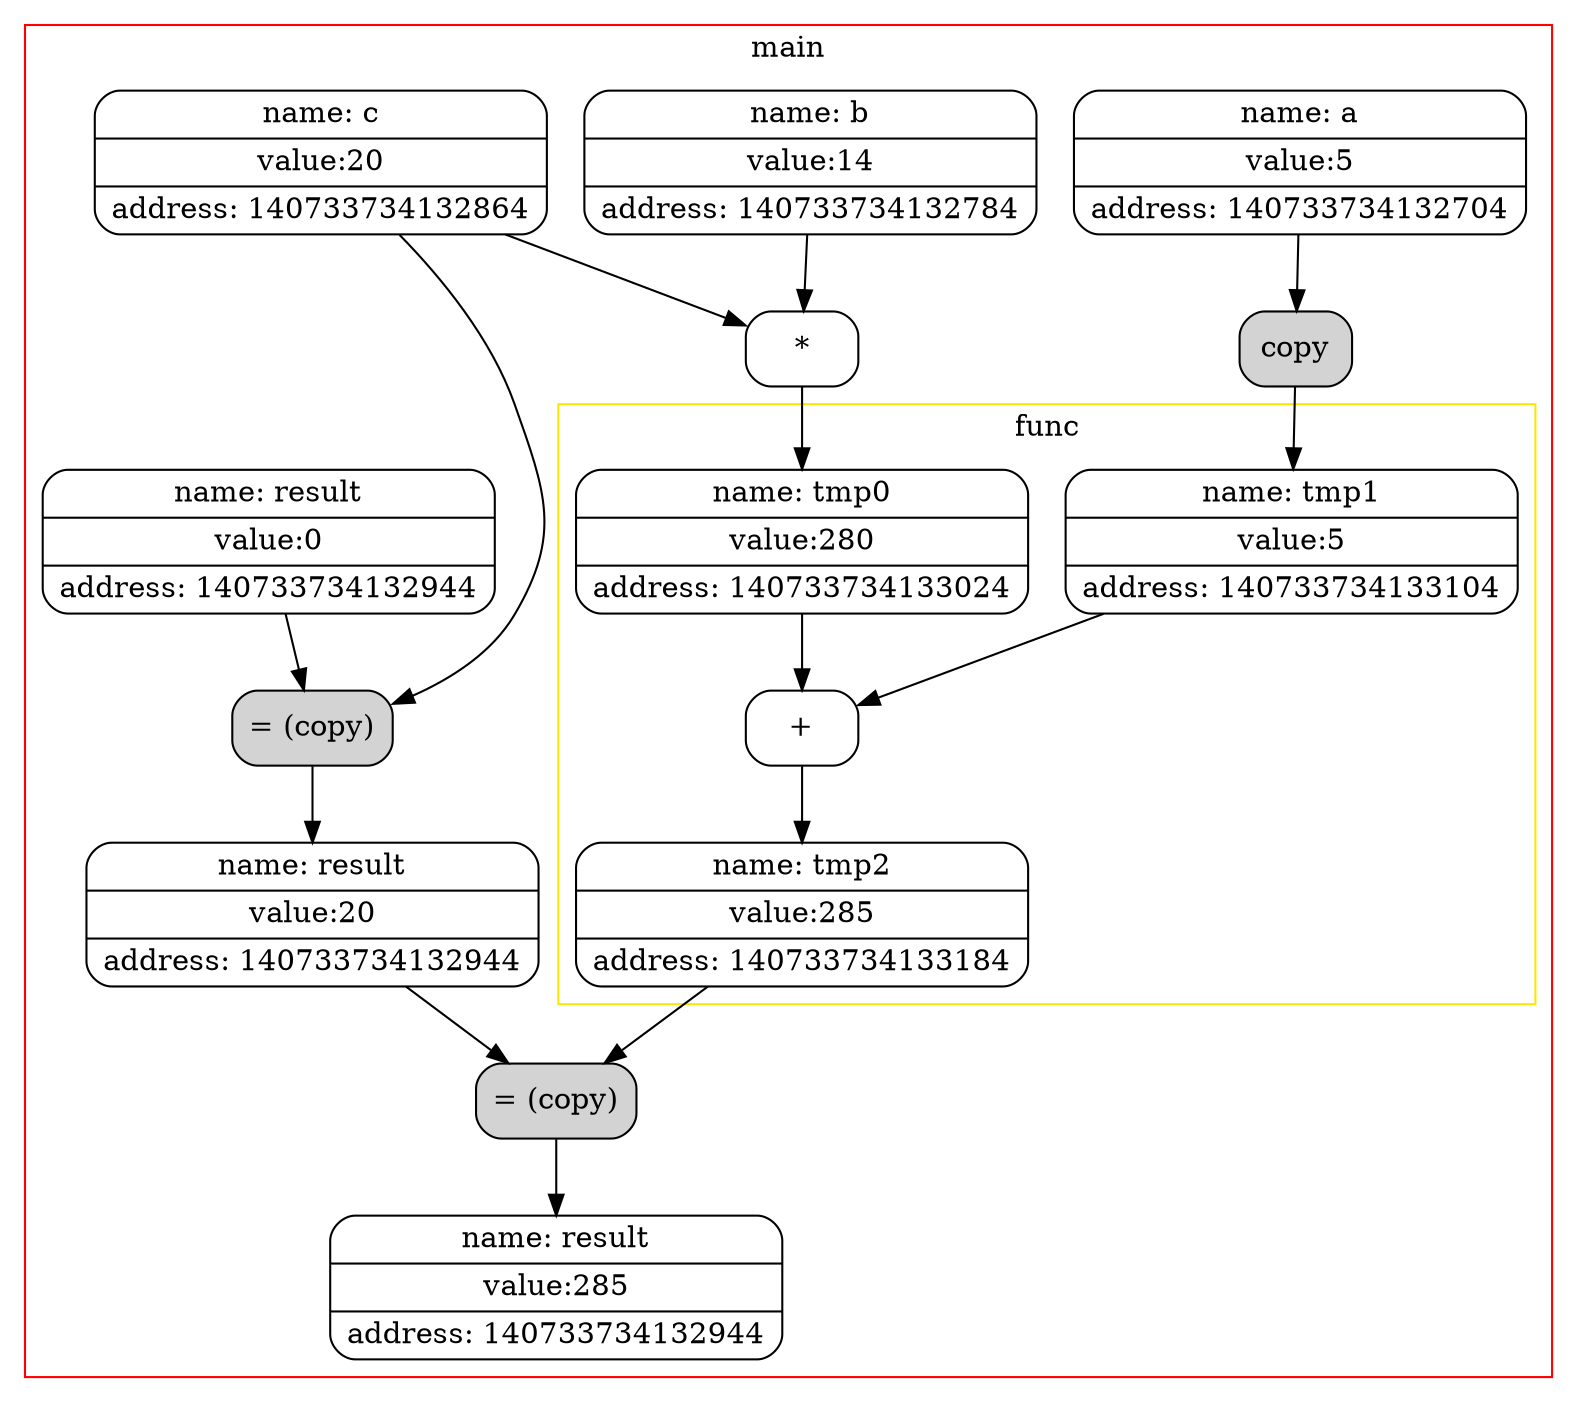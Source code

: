 digraph G{
trankdir=HR;
node[shape=Mrecord];

subgraph "cluster_0" {
label = main;
color = "0.0,1,1";
1[label="{ {name: a} | {value:5} | {address: 140733734132704}} " ];
2[label="{ {name: b} | {value:14} | {address: 140733734132784}} " ];
3[label="{ {name: c} | {value:20} | {address: 140733734132864}} " ];
4[label="{ {name: result} | {value:0} | {address: 140733734132944}} " ];
5[label="= (copy)" color = "" style = "filled"];
4->5;
3->5;
6[label="{ {name: result} | {value:20} | {address: 140733734132944}} " ];
5->6;
7[label="*" color = "black" style = ""];
2->7;
3->7;
8[label="{ {name: tmp0} | {value:280} | {address: 140733734133024}} " ];
7->8;
9[label="copy" color = "" style = "filled"];
1->9;
10[label="{ {name: tmp1} | {value:5} | {address: 140733734133104}} " ];
9->10;
subgraph "cluster_1" {
label = func;
color = "0.15,1,1";
11[label="+" color = "black" style = ""];
10->11;
8->11;
12[label="{ {name: tmp2} | {value:285} | {address: 140733734133184}} " ];
11->12;
}
13[label="= (copy)" color = "" style = "filled"];
6->13;
12->13;
14[label="{ {name: result} | {value:285} | {address: 140733734132944}} " ];
13->14;
}
}